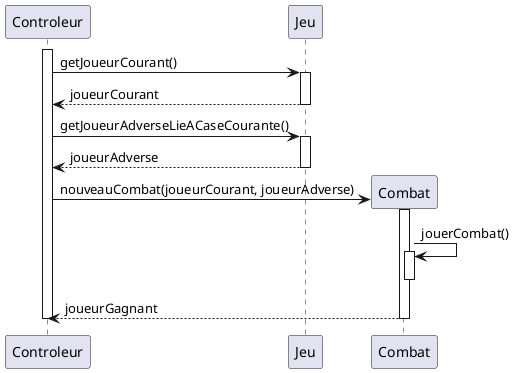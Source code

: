 @startuml
activate Controleur
    Controleur -> Jeu : getJoueurCourant()
    activate Jeu
        Controleur <-- Jeu : joueurCourant
    deactivate Jeu


    Controleur -> Jeu : getJoueurAdverseLieACaseCourante()
    activate Jeu
        Controleur <-- Jeu : joueurAdverse
    deactivate Jeu

    create Combat
    Controleur -> Combat : nouveauCombat(joueurCourant, joueurAdverse)
    activate Combat
        Combat -> Combat : jouerCombat()
        activate Combat
        deactivate Combat
        Controleur <-- Combat : joueurGagnant
    deactivate Combat
deactivate Controleur
@enduml
